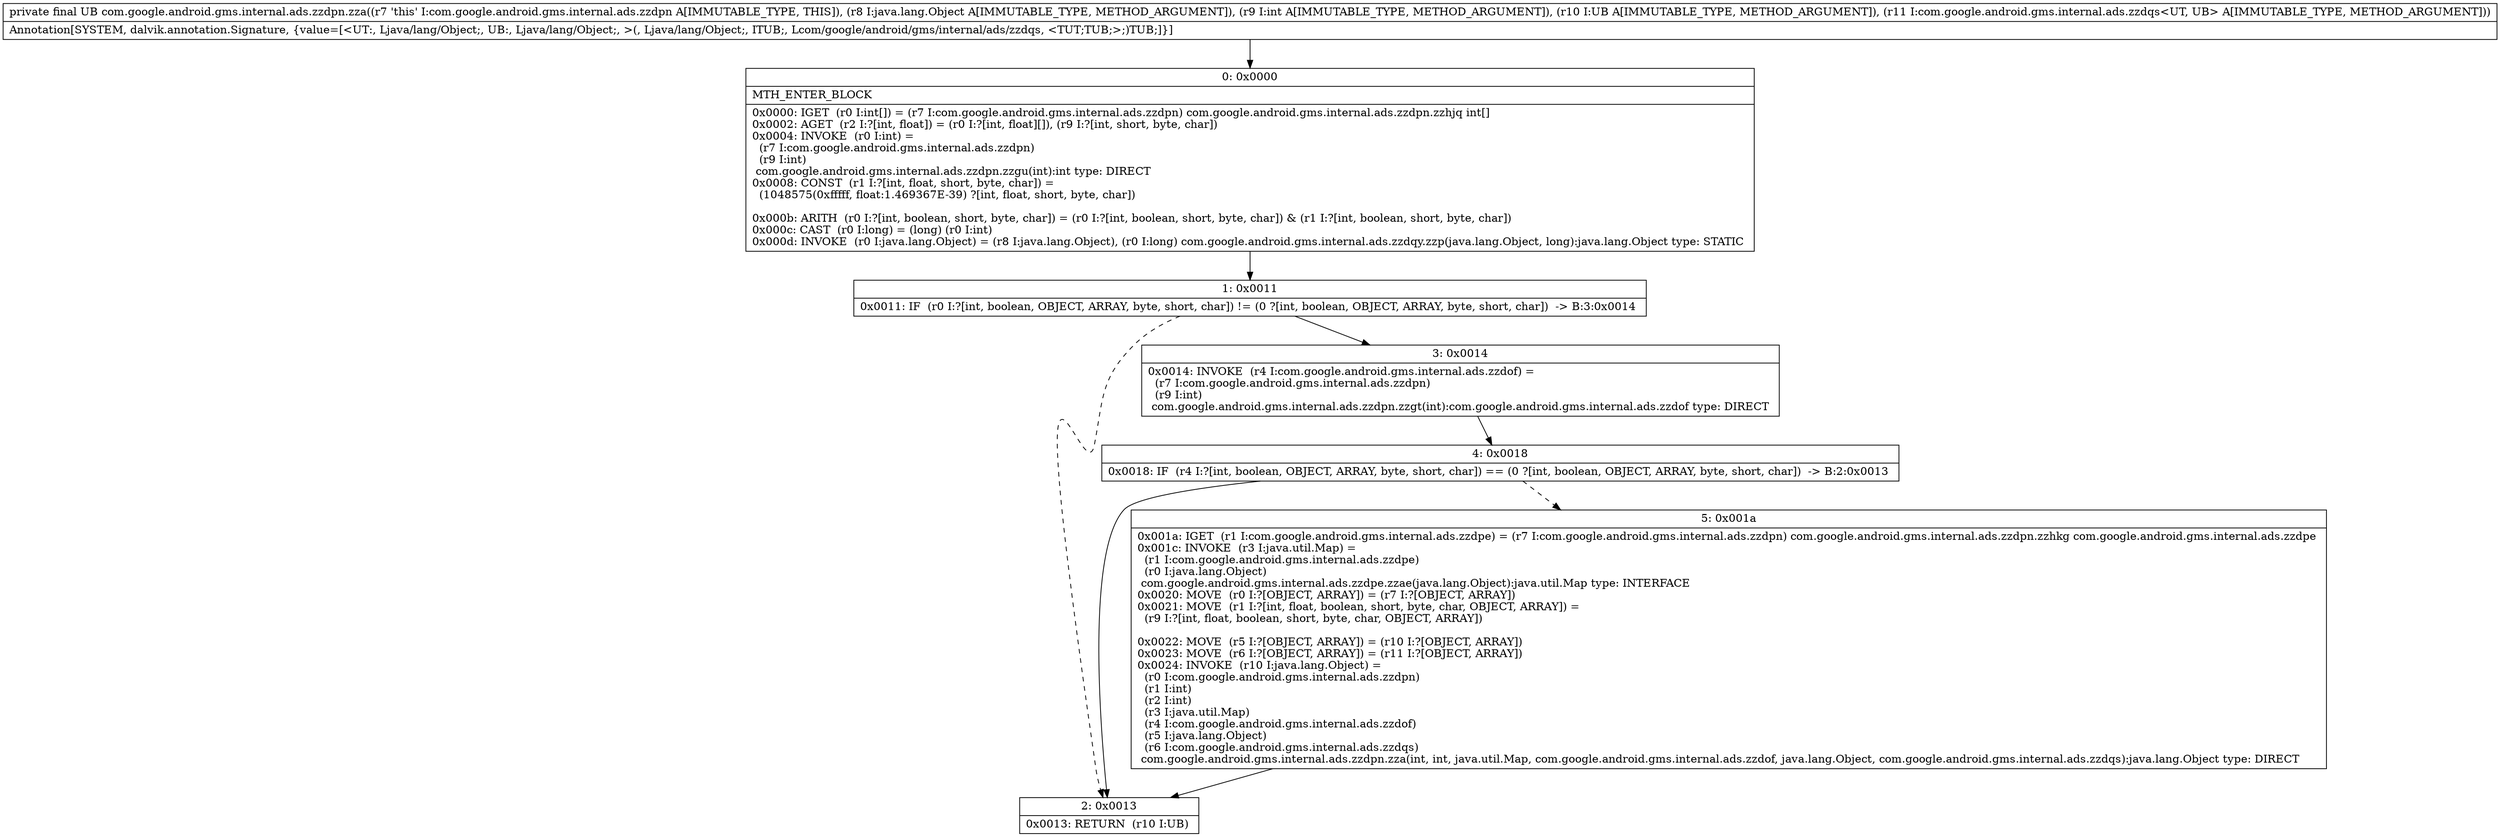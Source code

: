 digraph "CFG forcom.google.android.gms.internal.ads.zzdpn.zza(Ljava\/lang\/Object;ILjava\/lang\/Object;Lcom\/google\/android\/gms\/internal\/ads\/zzdqs;)Ljava\/lang\/Object;" {
Node_0 [shape=record,label="{0\:\ 0x0000|MTH_ENTER_BLOCK\l|0x0000: IGET  (r0 I:int[]) = (r7 I:com.google.android.gms.internal.ads.zzdpn) com.google.android.gms.internal.ads.zzdpn.zzhjq int[] \l0x0002: AGET  (r2 I:?[int, float]) = (r0 I:?[int, float][]), (r9 I:?[int, short, byte, char]) \l0x0004: INVOKE  (r0 I:int) = \l  (r7 I:com.google.android.gms.internal.ads.zzdpn)\l  (r9 I:int)\l com.google.android.gms.internal.ads.zzdpn.zzgu(int):int type: DIRECT \l0x0008: CONST  (r1 I:?[int, float, short, byte, char]) = \l  (1048575(0xfffff, float:1.469367E\-39) ?[int, float, short, byte, char])\l \l0x000b: ARITH  (r0 I:?[int, boolean, short, byte, char]) = (r0 I:?[int, boolean, short, byte, char]) & (r1 I:?[int, boolean, short, byte, char]) \l0x000c: CAST  (r0 I:long) = (long) (r0 I:int) \l0x000d: INVOKE  (r0 I:java.lang.Object) = (r8 I:java.lang.Object), (r0 I:long) com.google.android.gms.internal.ads.zzdqy.zzp(java.lang.Object, long):java.lang.Object type: STATIC \l}"];
Node_1 [shape=record,label="{1\:\ 0x0011|0x0011: IF  (r0 I:?[int, boolean, OBJECT, ARRAY, byte, short, char]) != (0 ?[int, boolean, OBJECT, ARRAY, byte, short, char])  \-\> B:3:0x0014 \l}"];
Node_2 [shape=record,label="{2\:\ 0x0013|0x0013: RETURN  (r10 I:UB) \l}"];
Node_3 [shape=record,label="{3\:\ 0x0014|0x0014: INVOKE  (r4 I:com.google.android.gms.internal.ads.zzdof) = \l  (r7 I:com.google.android.gms.internal.ads.zzdpn)\l  (r9 I:int)\l com.google.android.gms.internal.ads.zzdpn.zzgt(int):com.google.android.gms.internal.ads.zzdof type: DIRECT \l}"];
Node_4 [shape=record,label="{4\:\ 0x0018|0x0018: IF  (r4 I:?[int, boolean, OBJECT, ARRAY, byte, short, char]) == (0 ?[int, boolean, OBJECT, ARRAY, byte, short, char])  \-\> B:2:0x0013 \l}"];
Node_5 [shape=record,label="{5\:\ 0x001a|0x001a: IGET  (r1 I:com.google.android.gms.internal.ads.zzdpe) = (r7 I:com.google.android.gms.internal.ads.zzdpn) com.google.android.gms.internal.ads.zzdpn.zzhkg com.google.android.gms.internal.ads.zzdpe \l0x001c: INVOKE  (r3 I:java.util.Map) = \l  (r1 I:com.google.android.gms.internal.ads.zzdpe)\l  (r0 I:java.lang.Object)\l com.google.android.gms.internal.ads.zzdpe.zzae(java.lang.Object):java.util.Map type: INTERFACE \l0x0020: MOVE  (r0 I:?[OBJECT, ARRAY]) = (r7 I:?[OBJECT, ARRAY]) \l0x0021: MOVE  (r1 I:?[int, float, boolean, short, byte, char, OBJECT, ARRAY]) = \l  (r9 I:?[int, float, boolean, short, byte, char, OBJECT, ARRAY])\l \l0x0022: MOVE  (r5 I:?[OBJECT, ARRAY]) = (r10 I:?[OBJECT, ARRAY]) \l0x0023: MOVE  (r6 I:?[OBJECT, ARRAY]) = (r11 I:?[OBJECT, ARRAY]) \l0x0024: INVOKE  (r10 I:java.lang.Object) = \l  (r0 I:com.google.android.gms.internal.ads.zzdpn)\l  (r1 I:int)\l  (r2 I:int)\l  (r3 I:java.util.Map)\l  (r4 I:com.google.android.gms.internal.ads.zzdof)\l  (r5 I:java.lang.Object)\l  (r6 I:com.google.android.gms.internal.ads.zzdqs)\l com.google.android.gms.internal.ads.zzdpn.zza(int, int, java.util.Map, com.google.android.gms.internal.ads.zzdof, java.lang.Object, com.google.android.gms.internal.ads.zzdqs):java.lang.Object type: DIRECT \l}"];
MethodNode[shape=record,label="{private final UB com.google.android.gms.internal.ads.zzdpn.zza((r7 'this' I:com.google.android.gms.internal.ads.zzdpn A[IMMUTABLE_TYPE, THIS]), (r8 I:java.lang.Object A[IMMUTABLE_TYPE, METHOD_ARGUMENT]), (r9 I:int A[IMMUTABLE_TYPE, METHOD_ARGUMENT]), (r10 I:UB A[IMMUTABLE_TYPE, METHOD_ARGUMENT]), (r11 I:com.google.android.gms.internal.ads.zzdqs\<UT, UB\> A[IMMUTABLE_TYPE, METHOD_ARGUMENT]))  | Annotation[SYSTEM, dalvik.annotation.Signature, \{value=[\<UT:, Ljava\/lang\/Object;, UB:, Ljava\/lang\/Object;, \>(, Ljava\/lang\/Object;, ITUB;, Lcom\/google\/android\/gms\/internal\/ads\/zzdqs, \<TUT;TUB;\>;)TUB;]\}]\l}"];
MethodNode -> Node_0;
Node_0 -> Node_1;
Node_1 -> Node_2[style=dashed];
Node_1 -> Node_3;
Node_3 -> Node_4;
Node_4 -> Node_2;
Node_4 -> Node_5[style=dashed];
Node_5 -> Node_2;
}


